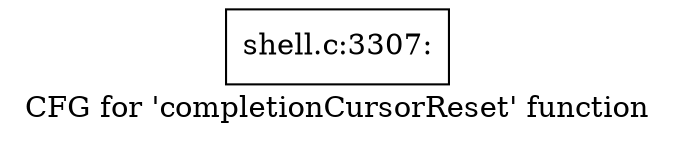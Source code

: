 digraph "CFG for 'completionCursorReset' function" {
	label="CFG for 'completionCursorReset' function";

	Node0x5602768b6470 [shape=record,label="{shell.c:3307:}"];
}
